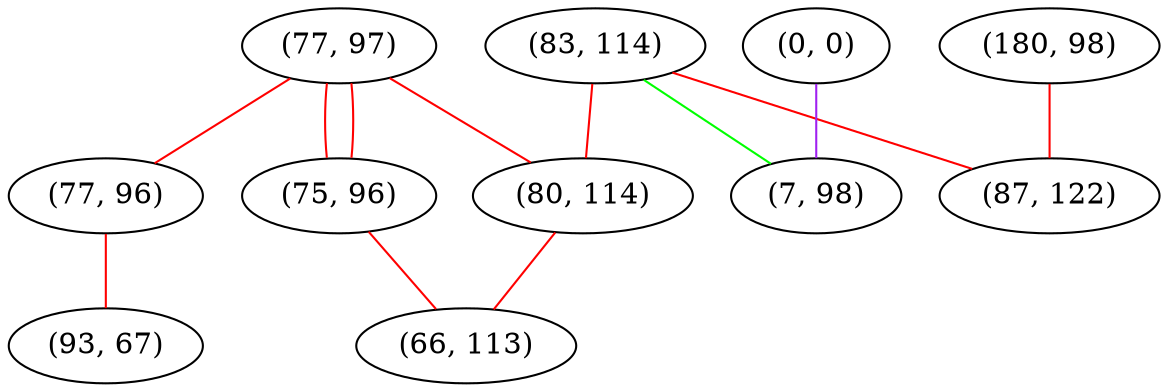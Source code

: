 graph "" {
"(77, 97)";
"(83, 114)";
"(77, 96)";
"(180, 98)";
"(75, 96)";
"(0, 0)";
"(7, 98)";
"(87, 122)";
"(93, 67)";
"(80, 114)";
"(66, 113)";
"(77, 97)" -- "(75, 96)"  [color=red, key=0, weight=1];
"(77, 97)" -- "(75, 96)"  [color=red, key=1, weight=1];
"(77, 97)" -- "(80, 114)"  [color=red, key=0, weight=1];
"(77, 97)" -- "(77, 96)"  [color=red, key=0, weight=1];
"(83, 114)" -- "(80, 114)"  [color=red, key=0, weight=1];
"(83, 114)" -- "(7, 98)"  [color=green, key=0, weight=2];
"(83, 114)" -- "(87, 122)"  [color=red, key=0, weight=1];
"(77, 96)" -- "(93, 67)"  [color=red, key=0, weight=1];
"(180, 98)" -- "(87, 122)"  [color=red, key=0, weight=1];
"(75, 96)" -- "(66, 113)"  [color=red, key=0, weight=1];
"(0, 0)" -- "(7, 98)"  [color=purple, key=0, weight=4];
"(80, 114)" -- "(66, 113)"  [color=red, key=0, weight=1];
}
